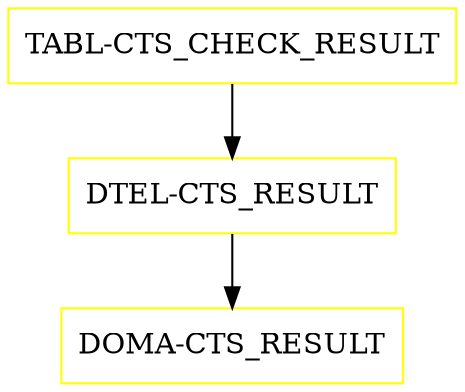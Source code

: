 digraph G {
  "TABL-CTS_CHECK_RESULT" [shape=box,color=yellow];
  "DTEL-CTS_RESULT" [shape=box,color=yellow,URL="./DTEL_CTS_RESULT.html"];
  "DOMA-CTS_RESULT" [shape=box,color=yellow,URL="./DOMA_CTS_RESULT.html"];
  "TABL-CTS_CHECK_RESULT" -> "DTEL-CTS_RESULT";
  "DTEL-CTS_RESULT" -> "DOMA-CTS_RESULT";
}

